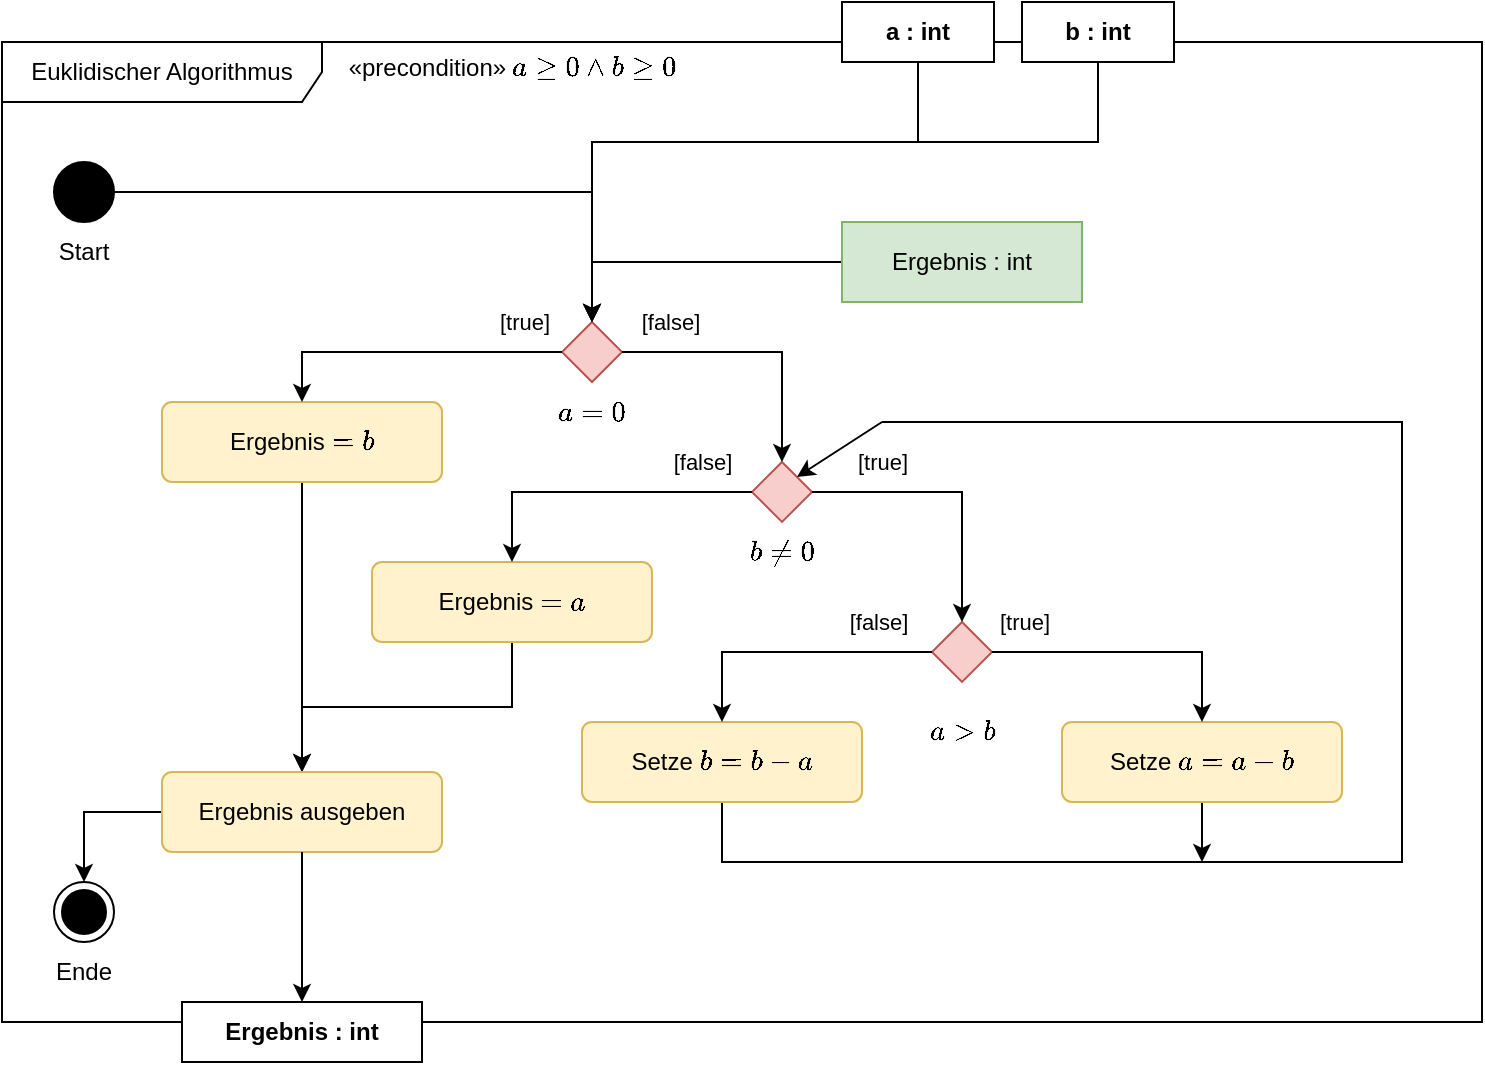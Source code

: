 <mxfile version="22.0.3" type="device">
  <diagram name="Seite-1" id="IkRbOobrTIEnetrKYbUn">
    <mxGraphModel dx="1195" dy="699" grid="1" gridSize="10" guides="1" tooltips="1" connect="1" arrows="1" fold="1" page="1" pageScale="1" pageWidth="827" pageHeight="1169" background="none" math="1" shadow="0">
      <root>
        <mxCell id="0" />
        <mxCell id="1" parent="0" />
        <mxCell id="X0aNQnVS1JT75f72bMWA-1" value="Euklidischer Algorithmus" style="shape=umlFrame;whiteSpace=wrap;html=1;pointerEvents=0;recursiveResize=0;container=1;collapsible=0;width=160;" parent="1" vertex="1">
          <mxGeometry x="40" y="30" width="740" height="490" as="geometry" />
        </mxCell>
        <mxCell id="X0aNQnVS1JT75f72bMWA-12" style="edgeStyle=orthogonalEdgeStyle;rounded=0;orthogonalLoop=1;jettySize=auto;html=1;" parent="X0aNQnVS1JT75f72bMWA-1" source="X0aNQnVS1JT75f72bMWA-8" target="X0aNQnVS1JT75f72bMWA-10" edge="1">
          <mxGeometry relative="1" as="geometry" />
        </mxCell>
        <mxCell id="FHPY55vhIlAHaiHR3FId-21" style="edgeStyle=orthogonalEdgeStyle;rounded=0;orthogonalLoop=1;jettySize=auto;html=1;entryX=0.5;entryY=0;entryDx=0;entryDy=0;" parent="X0aNQnVS1JT75f72bMWA-1" source="X0aNQnVS1JT75f72bMWA-15" target="FHPY55vhIlAHaiHR3FId-19" edge="1">
          <mxGeometry relative="1" as="geometry" />
        </mxCell>
        <mxCell id="X0aNQnVS1JT75f72bMWA-15" value="Ergebnis \(= b\)" style="html=1;align=center;verticalAlign=middle;rounded=1;absoluteArcSize=1;arcSize=10;dashed=0;whiteSpace=wrap;fillColor=#fff2cc;strokeColor=#d6b656;" parent="X0aNQnVS1JT75f72bMWA-1" vertex="1">
          <mxGeometry x="80" y="180" width="140" height="40" as="geometry" />
        </mxCell>
        <mxCell id="X0aNQnVS1JT75f72bMWA-16" value="" style="group;fillColor=default;" parent="X0aNQnVS1JT75f72bMWA-1" connectable="0" vertex="1">
          <mxGeometry x="265" y="140" width="60" height="60" as="geometry" />
        </mxCell>
        <mxCell id="X0aNQnVS1JT75f72bMWA-10" value="" style="rhombus;fillColor=#f8cecc;strokeColor=#b85450;" parent="X0aNQnVS1JT75f72bMWA-16" vertex="1">
          <mxGeometry x="15" width="30" height="30" as="geometry" />
        </mxCell>
        <mxCell id="X0aNQnVS1JT75f72bMWA-11" value="$$a = 0$$" style="text;html=1;strokeColor=none;fillColor=none;align=center;verticalAlign=middle;whiteSpace=wrap;rounded=0;" parent="X0aNQnVS1JT75f72bMWA-16" vertex="1">
          <mxGeometry y="30" width="60" height="30" as="geometry" />
        </mxCell>
        <mxCell id="X0aNQnVS1JT75f72bMWA-21" style="edgeStyle=orthogonalEdgeStyle;rounded=0;orthogonalLoop=1;jettySize=auto;html=1;entryX=0.5;entryY=0;entryDx=0;entryDy=0;" parent="X0aNQnVS1JT75f72bMWA-1" source="X0aNQnVS1JT75f72bMWA-18" target="X0aNQnVS1JT75f72bMWA-10" edge="1">
          <mxGeometry relative="1" as="geometry" />
        </mxCell>
        <mxCell id="X0aNQnVS1JT75f72bMWA-18" value="Ergebnis : int" style="fontStyle=0;html=1;whiteSpace=wrap;fillColor=#d5e8d4;strokeColor=#82b366;fillStyle=auto;" parent="X0aNQnVS1JT75f72bMWA-1" vertex="1">
          <mxGeometry x="420" y="90" width="120" height="40" as="geometry" />
        </mxCell>
        <mxCell id="X0aNQnVS1JT75f72bMWA-22" value="[true]" style="edgeStyle=orthogonalEdgeStyle;rounded=0;orthogonalLoop=1;jettySize=auto;html=1;" parent="X0aNQnVS1JT75f72bMWA-1" source="X0aNQnVS1JT75f72bMWA-10" target="X0aNQnVS1JT75f72bMWA-15" edge="1">
          <mxGeometry x="-0.757" y="-15" relative="1" as="geometry">
            <mxPoint as="offset" />
          </mxGeometry>
        </mxCell>
        <mxCell id="X0aNQnVS1JT75f72bMWA-26" value="" style="group;fillColor=default;" parent="X0aNQnVS1JT75f72bMWA-1" connectable="0" vertex="1">
          <mxGeometry x="360" y="209.97" width="60" height="60" as="geometry" />
        </mxCell>
        <mxCell id="X0aNQnVS1JT75f72bMWA-24" value="" style="rhombus;fillColor=#f8cecc;strokeColor=#b85450;" parent="X0aNQnVS1JT75f72bMWA-26" vertex="1">
          <mxGeometry x="15" width="30" height="30" as="geometry" />
        </mxCell>
        <mxCell id="X0aNQnVS1JT75f72bMWA-25" value="\(b \neq 0\)" style="text;html=1;strokeColor=none;fillColor=none;align=center;verticalAlign=middle;whiteSpace=wrap;rounded=0;" parent="X0aNQnVS1JT75f72bMWA-26" vertex="1">
          <mxGeometry y="30" width="60" height="30" as="geometry" />
        </mxCell>
        <mxCell id="FHPY55vhIlAHaiHR3FId-2" value="[false]" style="edgeStyle=orthogonalEdgeStyle;rounded=0;orthogonalLoop=1;jettySize=auto;html=1;" parent="X0aNQnVS1JT75f72bMWA-1" source="X0aNQnVS1JT75f72bMWA-10" target="X0aNQnVS1JT75f72bMWA-24" edge="1">
          <mxGeometry x="-0.652" y="15" relative="1" as="geometry">
            <mxPoint as="offset" />
          </mxGeometry>
        </mxCell>
        <mxCell id="FHPY55vhIlAHaiHR3FId-3" value="" style="group;fillColor=default;" parent="X0aNQnVS1JT75f72bMWA-1" connectable="0" vertex="1">
          <mxGeometry x="450" y="289.97" width="60" height="60" as="geometry" />
        </mxCell>
        <mxCell id="FHPY55vhIlAHaiHR3FId-4" value="" style="rhombus;fillColor=#f8cecc;strokeColor=#b85450;" parent="FHPY55vhIlAHaiHR3FId-3" vertex="1">
          <mxGeometry x="15" width="30" height="30" as="geometry" />
        </mxCell>
        <mxCell id="FHPY55vhIlAHaiHR3FId-5" value="$$a &amp;gt; b$$" style="text;html=1;strokeColor=none;fillColor=none;align=center;verticalAlign=middle;whiteSpace=wrap;rounded=0;" parent="FHPY55vhIlAHaiHR3FId-3" vertex="1">
          <mxGeometry y="40" width="60" height="30" as="geometry" />
        </mxCell>
        <mxCell id="FHPY55vhIlAHaiHR3FId-7" value="[true]" style="edgeStyle=orthogonalEdgeStyle;rounded=0;orthogonalLoop=1;jettySize=auto;html=1;entryX=0.5;entryY=0;entryDx=0;entryDy=0;" parent="X0aNQnVS1JT75f72bMWA-1" source="X0aNQnVS1JT75f72bMWA-24" target="FHPY55vhIlAHaiHR3FId-4" edge="1">
          <mxGeometry x="-0.499" y="15" relative="1" as="geometry">
            <mxPoint as="offset" />
          </mxGeometry>
        </mxCell>
        <mxCell id="FHPY55vhIlAHaiHR3FId-17" style="edgeStyle=orthogonalEdgeStyle;rounded=0;orthogonalLoop=1;jettySize=auto;html=1;" parent="X0aNQnVS1JT75f72bMWA-1" source="FHPY55vhIlAHaiHR3FId-8" edge="1">
          <mxGeometry relative="1" as="geometry">
            <mxPoint x="600" y="410" as="targetPoint" />
          </mxGeometry>
        </mxCell>
        <mxCell id="FHPY55vhIlAHaiHR3FId-8" value="Setze \(a = a-b\)" style="html=1;align=center;verticalAlign=middle;rounded=1;absoluteArcSize=1;arcSize=10;dashed=0;whiteSpace=wrap;fillColor=#fff2cc;strokeColor=#d6b656;" parent="X0aNQnVS1JT75f72bMWA-1" vertex="1">
          <mxGeometry x="530" y="339.97" width="140" height="40" as="geometry" />
        </mxCell>
        <mxCell id="FHPY55vhIlAHaiHR3FId-16" style="edgeStyle=orthogonalEdgeStyle;rounded=0;orthogonalLoop=1;jettySize=auto;html=1;endArrow=none;endFill=0;" parent="X0aNQnVS1JT75f72bMWA-1" source="FHPY55vhIlAHaiHR3FId-9" edge="1">
          <mxGeometry relative="1" as="geometry">
            <mxPoint x="440" y="190" as="targetPoint" />
            <Array as="points">
              <mxPoint x="360" y="410" />
              <mxPoint x="700" y="410" />
              <mxPoint x="700" y="190" />
            </Array>
          </mxGeometry>
        </mxCell>
        <mxCell id="FHPY55vhIlAHaiHR3FId-9" value="Setze \(b = b-a\)" style="html=1;align=center;verticalAlign=middle;rounded=1;absoluteArcSize=1;arcSize=10;dashed=0;whiteSpace=wrap;fillColor=#fff2cc;strokeColor=#d6b656;" parent="X0aNQnVS1JT75f72bMWA-1" vertex="1">
          <mxGeometry x="290" y="339.97" width="140" height="40" as="geometry" />
        </mxCell>
        <mxCell id="FHPY55vhIlAHaiHR3FId-10" value="[true]" style="edgeStyle=orthogonalEdgeStyle;rounded=0;orthogonalLoop=1;jettySize=auto;html=1;entryX=0.5;entryY=0;entryDx=0;entryDy=0;" parent="X0aNQnVS1JT75f72bMWA-1" source="FHPY55vhIlAHaiHR3FId-4" target="FHPY55vhIlAHaiHR3FId-8" edge="1">
          <mxGeometry x="-0.769" y="15" relative="1" as="geometry">
            <mxPoint as="offset" />
          </mxGeometry>
        </mxCell>
        <mxCell id="FHPY55vhIlAHaiHR3FId-11" value="[false]" style="edgeStyle=orthogonalEdgeStyle;rounded=0;orthogonalLoop=1;jettySize=auto;html=1;" parent="X0aNQnVS1JT75f72bMWA-1" source="FHPY55vhIlAHaiHR3FId-4" target="FHPY55vhIlAHaiHR3FId-9" edge="1">
          <mxGeometry x="-0.615" y="-15" relative="1" as="geometry">
            <mxPoint as="offset" />
          </mxGeometry>
        </mxCell>
        <mxCell id="FHPY55vhIlAHaiHR3FId-20" style="edgeStyle=orthogonalEdgeStyle;rounded=0;orthogonalLoop=1;jettySize=auto;html=1;entryX=0.5;entryY=0;entryDx=0;entryDy=0;" parent="X0aNQnVS1JT75f72bMWA-1" source="FHPY55vhIlAHaiHR3FId-14" target="FHPY55vhIlAHaiHR3FId-19" edge="1">
          <mxGeometry relative="1" as="geometry" />
        </mxCell>
        <mxCell id="FHPY55vhIlAHaiHR3FId-14" value="Ergebnis \(= a\)" style="html=1;align=center;verticalAlign=middle;rounded=1;absoluteArcSize=1;arcSize=10;dashed=0;whiteSpace=wrap;fillColor=#fff2cc;strokeColor=#d6b656;" parent="X0aNQnVS1JT75f72bMWA-1" vertex="1">
          <mxGeometry x="185" y="260" width="140" height="40" as="geometry" />
        </mxCell>
        <mxCell id="FHPY55vhIlAHaiHR3FId-18" value="[false]" style="edgeStyle=orthogonalEdgeStyle;rounded=0;orthogonalLoop=1;jettySize=auto;html=1;entryX=0.5;entryY=0;entryDx=0;entryDy=0;" parent="X0aNQnVS1JT75f72bMWA-1" source="X0aNQnVS1JT75f72bMWA-24" target="FHPY55vhIlAHaiHR3FId-14" edge="1">
          <mxGeometry x="-0.677" y="-15" relative="1" as="geometry">
            <mxPoint as="offset" />
          </mxGeometry>
        </mxCell>
        <mxCell id="FHPY55vhIlAHaiHR3FId-24" style="edgeStyle=orthogonalEdgeStyle;rounded=0;orthogonalLoop=1;jettySize=auto;html=1;entryX=0.5;entryY=0;entryDx=0;entryDy=0;" parent="X0aNQnVS1JT75f72bMWA-1" source="FHPY55vhIlAHaiHR3FId-19" target="X0aNQnVS1JT75f72bMWA-7" edge="1">
          <mxGeometry relative="1" as="geometry" />
        </mxCell>
        <mxCell id="FHPY55vhIlAHaiHR3FId-19" value="Ergebnis ausgeben" style="html=1;align=center;verticalAlign=middle;rounded=1;absoluteArcSize=1;arcSize=10;dashed=0;whiteSpace=wrap;fillColor=#fff2cc;strokeColor=#d6b656;" parent="X0aNQnVS1JT75f72bMWA-1" vertex="1">
          <mxGeometry x="80" y="365" width="140" height="40" as="geometry" />
        </mxCell>
        <mxCell id="FHPY55vhIlAHaiHR3FId-23" value="" style="group" parent="X0aNQnVS1JT75f72bMWA-1" vertex="1" connectable="0">
          <mxGeometry x="11" y="420" width="60" height="60" as="geometry" />
        </mxCell>
        <mxCell id="X0aNQnVS1JT75f72bMWA-7" value="" style="ellipse;html=1;shape=endState;fillColor=strokeColor;" parent="FHPY55vhIlAHaiHR3FId-23" vertex="1">
          <mxGeometry x="15" width="30" height="30" as="geometry" />
        </mxCell>
        <mxCell id="FHPY55vhIlAHaiHR3FId-22" value="Ende" style="text;html=1;strokeColor=none;fillColor=none;align=center;verticalAlign=middle;whiteSpace=wrap;rounded=0;" parent="FHPY55vhIlAHaiHR3FId-23" vertex="1">
          <mxGeometry y="30" width="60" height="30" as="geometry" />
        </mxCell>
        <mxCell id="yA3bobq-cNslmJcouG5B-3" value="«precondition» \(a\geq 0 \land b\geq 0\)" style="text;html=1;align=center;verticalAlign=middle;" parent="X0aNQnVS1JT75f72bMWA-1" vertex="1">
          <mxGeometry x="155" width="200" height="25" as="geometry" />
        </mxCell>
        <mxCell id="X0aNQnVS1JT75f72bMWA-17" value="" style="group" parent="X0aNQnVS1JT75f72bMWA-1" connectable="0" vertex="1">
          <mxGeometry x="11" y="60" width="60" height="60" as="geometry" />
        </mxCell>
        <mxCell id="X0aNQnVS1JT75f72bMWA-8" value="" style="ellipse;fillColor=strokeColor;html=1;" parent="X0aNQnVS1JT75f72bMWA-17" vertex="1">
          <mxGeometry x="15" width="30" height="30" as="geometry" />
        </mxCell>
        <mxCell id="X0aNQnVS1JT75f72bMWA-9" value="Start" style="text;html=1;strokeColor=none;fillColor=none;align=center;verticalAlign=middle;whiteSpace=wrap;rounded=0;" parent="X0aNQnVS1JT75f72bMWA-17" vertex="1">
          <mxGeometry y="30" width="60" height="30" as="geometry" />
        </mxCell>
        <mxCell id="FHPY55vhIlAHaiHR3FId-15" value="" style="endArrow=classic;html=1;rounded=0;entryX=1;entryY=0;entryDx=0;entryDy=0;" parent="1" target="X0aNQnVS1JT75f72bMWA-24" edge="1">
          <mxGeometry width="50" height="50" relative="1" as="geometry">
            <mxPoint x="480" y="220" as="sourcePoint" />
            <mxPoint x="440" y="300" as="targetPoint" />
          </mxGeometry>
        </mxCell>
        <mxCell id="FHPY55vhIlAHaiHR3FId-25" value="Ergebnis : int" style="fontStyle=1;whiteSpace=wrap;html=1;" parent="1" vertex="1">
          <mxGeometry x="130" y="510" width="120" height="30" as="geometry" />
        </mxCell>
        <mxCell id="FHPY55vhIlAHaiHR3FId-26" style="edgeStyle=orthogonalEdgeStyle;rounded=0;orthogonalLoop=1;jettySize=auto;html=1;entryX=0.5;entryY=0;entryDx=0;entryDy=0;" parent="1" source="FHPY55vhIlAHaiHR3FId-19" target="FHPY55vhIlAHaiHR3FId-25" edge="1">
          <mxGeometry relative="1" as="geometry" />
        </mxCell>
        <mxCell id="X0aNQnVS1JT75f72bMWA-6" value="b : int" style="fontStyle=1;whiteSpace=wrap;html=1;" parent="1" vertex="1">
          <mxGeometry x="550" y="10" width="76" height="30" as="geometry" />
        </mxCell>
        <mxCell id="X0aNQnVS1JT75f72bMWA-14" style="edgeStyle=orthogonalEdgeStyle;rounded=0;orthogonalLoop=1;jettySize=auto;html=1;entryX=0.5;entryY=0;entryDx=0;entryDy=0;exitX=0.5;exitY=1;exitDx=0;exitDy=0;" parent="1" source="X0aNQnVS1JT75f72bMWA-6" target="X0aNQnVS1JT75f72bMWA-10" edge="1">
          <mxGeometry relative="1" as="geometry">
            <mxPoint x="240" y="130" as="targetPoint" />
            <Array as="points">
              <mxPoint x="335" y="80" />
            </Array>
          </mxGeometry>
        </mxCell>
        <mxCell id="X0aNQnVS1JT75f72bMWA-5" value="a : int" style="fontStyle=1;whiteSpace=wrap;html=1;" parent="1" vertex="1">
          <mxGeometry x="460" y="10" width="76" height="30" as="geometry" />
        </mxCell>
        <mxCell id="X0aNQnVS1JT75f72bMWA-13" style="edgeStyle=orthogonalEdgeStyle;rounded=0;orthogonalLoop=1;jettySize=auto;html=1;entryX=0.5;entryY=0;entryDx=0;entryDy=0;exitX=0.5;exitY=1;exitDx=0;exitDy=0;" parent="1" source="X0aNQnVS1JT75f72bMWA-5" target="X0aNQnVS1JT75f72bMWA-10" edge="1">
          <mxGeometry relative="1" as="geometry">
            <mxPoint x="240" y="130" as="targetPoint" />
            <Array as="points">
              <mxPoint x="498" y="80" />
              <mxPoint x="335" y="80" />
            </Array>
          </mxGeometry>
        </mxCell>
      </root>
    </mxGraphModel>
  </diagram>
</mxfile>
